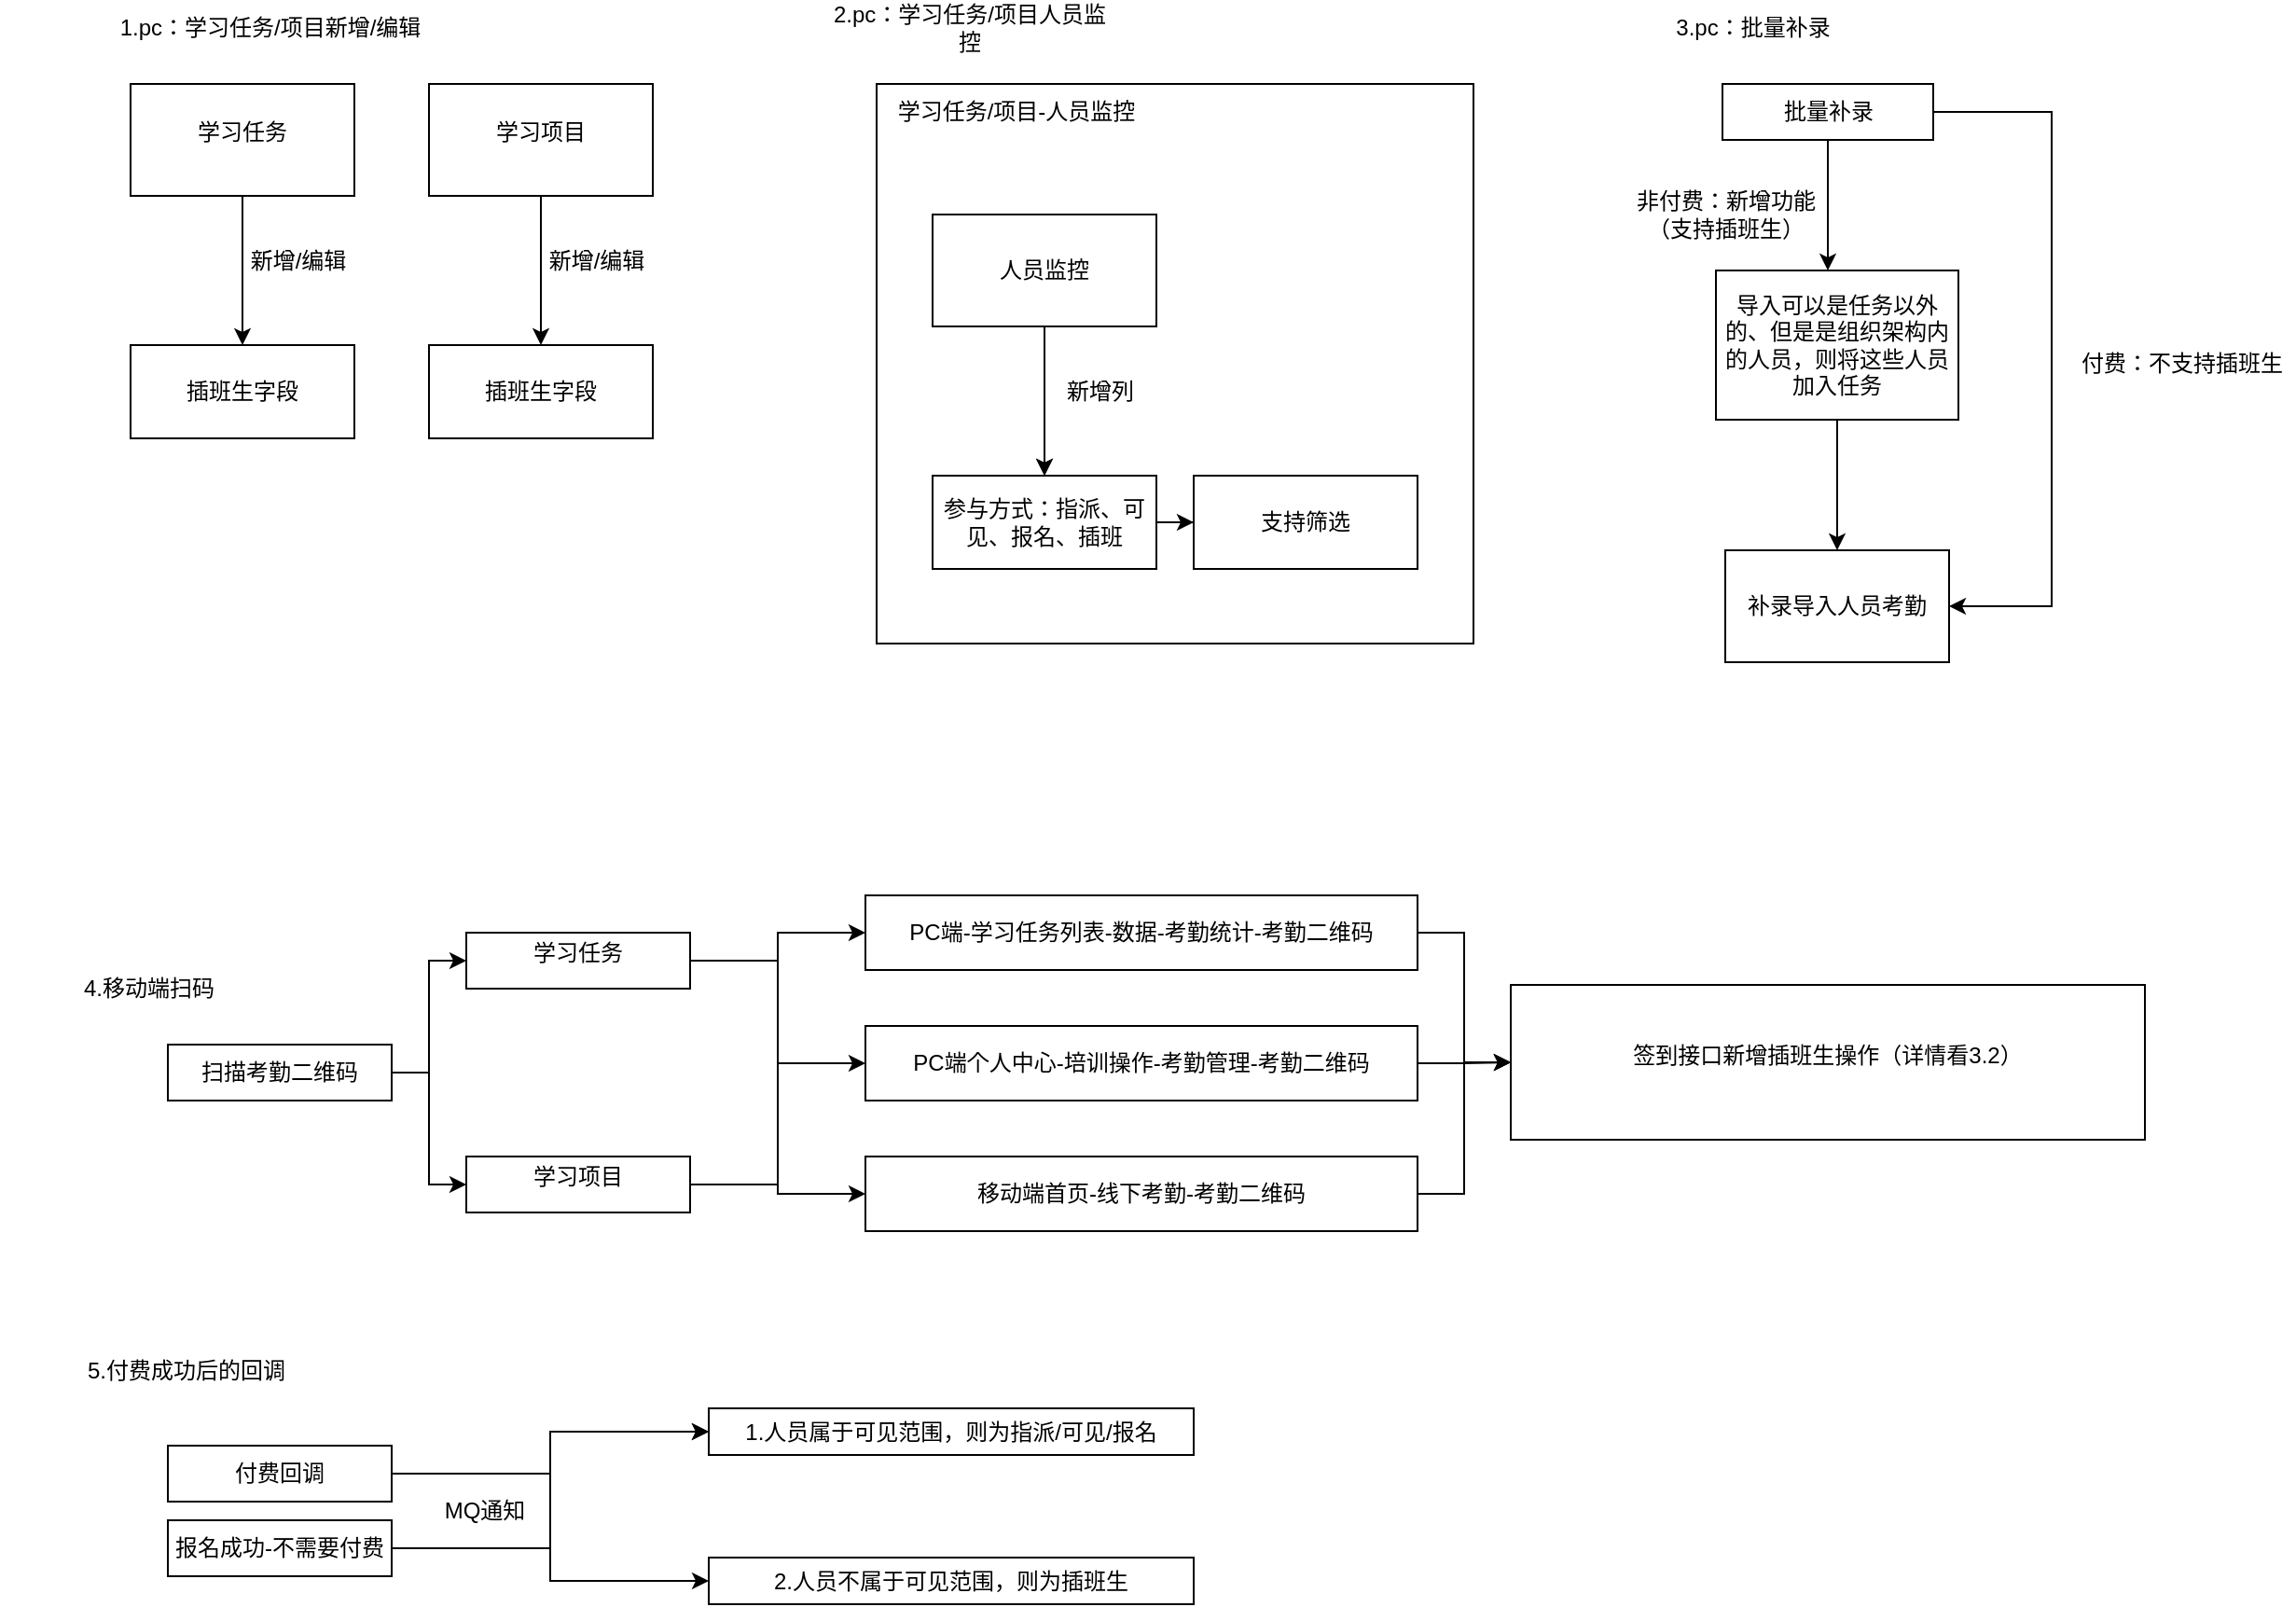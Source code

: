 <mxfile version="15.7.0" type="github">
  <diagram id="QQz61ZircIYbnm9vTsVw" name="第 1 页">
    <mxGraphModel dx="2489" dy="762" grid="1" gridSize="10" guides="1" tooltips="1" connect="1" arrows="1" fold="1" page="1" pageScale="1" pageWidth="827" pageHeight="1169" math="0" shadow="0">
      <root>
        <mxCell id="0" />
        <mxCell id="1" parent="0" />
        <mxCell id="unKhJV9gm8ckkjL5pCyX-3" style="edgeStyle=orthogonalEdgeStyle;rounded=0;orthogonalLoop=1;jettySize=auto;html=1;" parent="1" source="unKhJV9gm8ckkjL5pCyX-1" edge="1">
          <mxGeometry relative="1" as="geometry">
            <mxPoint x="-10" y="200" as="targetPoint" />
          </mxGeometry>
        </mxCell>
        <mxCell id="unKhJV9gm8ckkjL5pCyX-1" value="&lt;div class=&quot;lake-content&quot;&gt;&lt;p id=&quot;ud83db1a8&quot; class=&quot;ne-p&quot; style=&quot;margin: 0 ; padding: 0 ; min-height: 24px&quot;&gt;&lt;span class=&quot;ne-text&quot;&gt;学习任务&lt;/span&gt;&lt;/p&gt;&lt;/div&gt;" style="rounded=0;whiteSpace=wrap;html=1;" parent="1" vertex="1">
          <mxGeometry x="-70" y="60" width="120" height="60" as="geometry" />
        </mxCell>
        <mxCell id="unKhJV9gm8ckkjL5pCyX-8" style="edgeStyle=orthogonalEdgeStyle;rounded=0;orthogonalLoop=1;jettySize=auto;html=1;entryX=0.5;entryY=0;entryDx=0;entryDy=0;" parent="1" source="unKhJV9gm8ckkjL5pCyX-2" target="unKhJV9gm8ckkjL5pCyX-6" edge="1">
          <mxGeometry relative="1" as="geometry" />
        </mxCell>
        <mxCell id="unKhJV9gm8ckkjL5pCyX-2" value="&lt;div class=&quot;lake-content&quot;&gt;&lt;p id=&quot;ud83db1a8&quot; class=&quot;ne-p&quot; style=&quot;margin: 0 ; padding: 0 ; min-height: 24px&quot;&gt;&lt;span class=&quot;ne-text&quot;&gt;学习项目&lt;/span&gt;&lt;/p&gt;&lt;/div&gt;" style="rounded=0;whiteSpace=wrap;html=1;" parent="1" vertex="1">
          <mxGeometry x="90" y="60" width="120" height="60" as="geometry" />
        </mxCell>
        <mxCell id="unKhJV9gm8ckkjL5pCyX-4" value="&lt;div class=&quot;lake-content&quot;&gt;&lt;span class=&quot;ne-text&quot;&gt;插班生字段&lt;/span&gt;&lt;/div&gt;" style="rounded=0;whiteSpace=wrap;html=1;" parent="1" vertex="1">
          <mxGeometry x="-70" y="200" width="120" height="50" as="geometry" />
        </mxCell>
        <mxCell id="unKhJV9gm8ckkjL5pCyX-5" value="新增/编辑" style="text;html=1;strokeColor=none;fillColor=none;align=center;verticalAlign=middle;whiteSpace=wrap;rounded=0;" parent="1" vertex="1">
          <mxGeometry x="-10" y="140" width="60" height="30" as="geometry" />
        </mxCell>
        <mxCell id="unKhJV9gm8ckkjL5pCyX-6" value="&lt;div class=&quot;lake-content&quot;&gt;&lt;span class=&quot;ne-text&quot;&gt;插班生字段&lt;/span&gt;&lt;/div&gt;" style="rounded=0;whiteSpace=wrap;html=1;" parent="1" vertex="1">
          <mxGeometry x="90" y="200" width="120" height="50" as="geometry" />
        </mxCell>
        <mxCell id="unKhJV9gm8ckkjL5pCyX-7" value="新增/编辑" style="text;html=1;strokeColor=none;fillColor=none;align=center;verticalAlign=middle;whiteSpace=wrap;rounded=0;" parent="1" vertex="1">
          <mxGeometry x="150" y="140" width="60" height="30" as="geometry" />
        </mxCell>
        <mxCell id="unKhJV9gm8ckkjL5pCyX-20" value="" style="rounded=0;whiteSpace=wrap;html=1;labelBackgroundColor=#FFFFFF;fontColor=#000000;" parent="1" vertex="1">
          <mxGeometry x="330" y="60" width="320" height="300" as="geometry" />
        </mxCell>
        <mxCell id="unKhJV9gm8ckkjL5pCyX-17" value="线下课-&lt;span style=&quot;font-family: &amp;#34;jetbrains mono&amp;#34; , monospace ; font-size: 9.8pt ; background-color: rgb(255 , 255 , 255)&quot;&gt;course_monitor&lt;/span&gt;" style="rounded=0;whiteSpace=wrap;html=1;" parent="1" vertex="1">
          <mxGeometry x="360" y="130" width="120" height="60" as="geometry" />
        </mxCell>
        <mxCell id="unKhJV9gm8ckkjL5pCyX-18" style="edgeStyle=orthogonalEdgeStyle;rounded=0;orthogonalLoop=1;jettySize=auto;html=1;fontColor=#000000;" parent="1" source="unKhJV9gm8ckkjL5pCyX-17" edge="1">
          <mxGeometry relative="1" as="geometry">
            <mxPoint x="420" y="270" as="targetPoint" />
          </mxGeometry>
        </mxCell>
        <mxCell id="unKhJV9gm8ckkjL5pCyX-27" style="edgeStyle=orthogonalEdgeStyle;rounded=0;orthogonalLoop=1;jettySize=auto;html=1;fontColor=#000000;" parent="1" source="unKhJV9gm8ckkjL5pCyX-19" target="unKhJV9gm8ckkjL5pCyX-26" edge="1">
          <mxGeometry relative="1" as="geometry" />
        </mxCell>
        <mxCell id="unKhJV9gm8ckkjL5pCyX-19" value="&lt;div class=&quot;lake-content&quot;&gt;&lt;span&gt;参与方式&lt;/span&gt;：&lt;span&gt;指派、可见、报名、插班&lt;/span&gt;&lt;/div&gt;" style="rounded=0;whiteSpace=wrap;html=1;" parent="1" vertex="1">
          <mxGeometry x="360" y="270" width="120" height="50" as="geometry" />
        </mxCell>
        <mxCell id="unKhJV9gm8ckkjL5pCyX-21" value="学习任务/项目-人员监控" style="text;html=1;strokeColor=none;fillColor=none;align=center;verticalAlign=middle;whiteSpace=wrap;rounded=0;labelBackgroundColor=#FFFFFF;fontColor=#000000;" parent="1" vertex="1">
          <mxGeometry x="330" y="60" width="150" height="30" as="geometry" />
        </mxCell>
        <mxCell id="unKhJV9gm8ckkjL5pCyX-22" value="&lt;span style=&quot;background-color: rgb(255 , 255 , 255)&quot;&gt;人员监控&lt;/span&gt;" style="rounded=0;whiteSpace=wrap;html=1;" parent="1" vertex="1">
          <mxGeometry x="360" y="130" width="120" height="60" as="geometry" />
        </mxCell>
        <mxCell id="unKhJV9gm8ckkjL5pCyX-23" style="edgeStyle=orthogonalEdgeStyle;rounded=0;orthogonalLoop=1;jettySize=auto;html=1;fontColor=#000000;" parent="1" source="unKhJV9gm8ckkjL5pCyX-22" edge="1">
          <mxGeometry relative="1" as="geometry">
            <mxPoint x="420" y="270" as="targetPoint" />
          </mxGeometry>
        </mxCell>
        <mxCell id="unKhJV9gm8ckkjL5pCyX-26" value="&lt;div class=&quot;lake-content&quot;&gt;支持筛选&lt;/div&gt;" style="rounded=0;whiteSpace=wrap;html=1;" parent="1" vertex="1">
          <mxGeometry x="500" y="270" width="120" height="50" as="geometry" />
        </mxCell>
        <mxCell id="unKhJV9gm8ckkjL5pCyX-48" style="edgeStyle=orthogonalEdgeStyle;rounded=0;orthogonalLoop=1;jettySize=auto;html=1;entryX=0;entryY=0.5;entryDx=0;entryDy=0;fontColor=#000000;" parent="1" source="unKhJV9gm8ckkjL5pCyX-50" target="unKhJV9gm8ckkjL5pCyX-52" edge="1">
          <mxGeometry relative="1" as="geometry" />
        </mxCell>
        <mxCell id="unKhJV9gm8ckkjL5pCyX-49" style="edgeStyle=orthogonalEdgeStyle;rounded=0;orthogonalLoop=1;jettySize=auto;html=1;entryX=0;entryY=0.5;entryDx=0;entryDy=0;fontColor=#000000;" parent="1" source="unKhJV9gm8ckkjL5pCyX-50" target="unKhJV9gm8ckkjL5pCyX-54" edge="1">
          <mxGeometry relative="1" as="geometry" />
        </mxCell>
        <mxCell id="unKhJV9gm8ckkjL5pCyX-50" value="&lt;div class=&quot;lake-content&quot;&gt;&lt;span class=&quot;ne-text&quot;&gt;扫描考勤二维码&lt;/span&gt;&lt;/div&gt;" style="rounded=0;whiteSpace=wrap;html=1;labelBackgroundColor=#FFFFFF;fontColor=#000000;" parent="1" vertex="1">
          <mxGeometry x="-50" y="575" width="120" height="30" as="geometry" />
        </mxCell>
        <mxCell id="unKhJV9gm8ckkjL5pCyX-51" style="edgeStyle=orthogonalEdgeStyle;rounded=0;orthogonalLoop=1;jettySize=auto;html=1;entryX=0;entryY=0.5;entryDx=0;entryDy=0;fontColor=#000000;" parent="1" source="unKhJV9gm8ckkjL5pCyX-52" target="unKhJV9gm8ckkjL5pCyX-58" edge="1">
          <mxGeometry relative="1" as="geometry" />
        </mxCell>
        <mxCell id="unKhJV9gm8ckkjL5pCyX-68" style="edgeStyle=orthogonalEdgeStyle;rounded=0;orthogonalLoop=1;jettySize=auto;html=1;entryX=0;entryY=0.5;entryDx=0;entryDy=0;fontColor=#000000;" parent="1" source="unKhJV9gm8ckkjL5pCyX-52" target="unKhJV9gm8ckkjL5pCyX-66" edge="1">
          <mxGeometry relative="1" as="geometry" />
        </mxCell>
        <mxCell id="unKhJV9gm8ckkjL5pCyX-52" value="&lt;div class=&quot;lake-content&quot;&gt;&lt;p id=&quot;u7b562a75&quot; class=&quot;ne-p&quot; style=&quot;margin: 0 ; padding: 0 ; min-height: 24px&quot;&gt;&lt;span class=&quot;ne-text&quot;&gt;学习任务&lt;/span&gt;&lt;/p&gt;&lt;/div&gt;" style="rounded=0;whiteSpace=wrap;html=1;labelBackgroundColor=#FFFFFF;fontColor=#000000;" parent="1" vertex="1">
          <mxGeometry x="110" y="515" width="120" height="30" as="geometry" />
        </mxCell>
        <mxCell id="unKhJV9gm8ckkjL5pCyX-73" style="edgeStyle=orthogonalEdgeStyle;rounded=0;orthogonalLoop=1;jettySize=auto;html=1;entryX=0;entryY=0.5;entryDx=0;entryDy=0;fontColor=#000000;" parent="1" source="unKhJV9gm8ckkjL5pCyX-54" target="unKhJV9gm8ckkjL5pCyX-65" edge="1">
          <mxGeometry relative="1" as="geometry" />
        </mxCell>
        <mxCell id="unKhJV9gm8ckkjL5pCyX-54" value="&lt;div class=&quot;lake-content&quot;&gt;&lt;p id=&quot;u7b562a75&quot; class=&quot;ne-p&quot; style=&quot;margin: 0 ; padding: 0 ; min-height: 24px&quot;&gt;&lt;span class=&quot;ne-text&quot;&gt;学习项目&lt;/span&gt;&lt;/p&gt;&lt;/div&gt;" style="rounded=0;whiteSpace=wrap;html=1;labelBackgroundColor=#FFFFFF;fontColor=#000000;" parent="1" vertex="1">
          <mxGeometry x="110" y="635" width="120" height="30" as="geometry" />
        </mxCell>
        <mxCell id="unKhJV9gm8ckkjL5pCyX-70" style="edgeStyle=orthogonalEdgeStyle;rounded=0;orthogonalLoop=1;jettySize=auto;html=1;entryX=0;entryY=0.5;entryDx=0;entryDy=0;fontColor=#000000;" parent="1" source="unKhJV9gm8ckkjL5pCyX-58" target="unKhJV9gm8ckkjL5pCyX-69" edge="1">
          <mxGeometry relative="1" as="geometry" />
        </mxCell>
        <mxCell id="unKhJV9gm8ckkjL5pCyX-58" value="&lt;span&gt;PC端-学习任务列表-数据-考勤统计-考勤二维码&lt;/span&gt;" style="rounded=0;whiteSpace=wrap;html=1;labelBackgroundColor=#FFFFFF;fontColor=#000000;" parent="1" vertex="1">
          <mxGeometry x="324" y="495" width="296" height="40" as="geometry" />
        </mxCell>
        <mxCell id="unKhJV9gm8ckkjL5pCyX-71" style="edgeStyle=orthogonalEdgeStyle;rounded=0;orthogonalLoop=1;jettySize=auto;html=1;entryX=0;entryY=0.5;entryDx=0;entryDy=0;fontColor=#000000;" parent="1" source="unKhJV9gm8ckkjL5pCyX-65" target="unKhJV9gm8ckkjL5pCyX-69" edge="1">
          <mxGeometry relative="1" as="geometry" />
        </mxCell>
        <mxCell id="unKhJV9gm8ckkjL5pCyX-65" value="&lt;div class=&quot;lake-content&quot;&gt;&lt;span class=&quot;ne-text&quot;&gt;PC端个人中心-培训操作-考勤管理-考勤二维码&lt;/span&gt;&lt;/div&gt;" style="rounded=0;whiteSpace=wrap;html=1;labelBackgroundColor=#FFFFFF;fontColor=#000000;" parent="1" vertex="1">
          <mxGeometry x="324" y="565" width="296" height="40" as="geometry" />
        </mxCell>
        <mxCell id="unKhJV9gm8ckkjL5pCyX-72" style="edgeStyle=orthogonalEdgeStyle;rounded=0;orthogonalLoop=1;jettySize=auto;html=1;entryX=0;entryY=0.5;entryDx=0;entryDy=0;fontColor=#000000;" parent="1" source="unKhJV9gm8ckkjL5pCyX-66" target="unKhJV9gm8ckkjL5pCyX-69" edge="1">
          <mxGeometry relative="1" as="geometry" />
        </mxCell>
        <mxCell id="unKhJV9gm8ckkjL5pCyX-66" value="&lt;div class=&quot;lake-content&quot;&gt;&lt;span class=&quot;ne-text&quot;&gt;移动端首页-线下考勤-考勤二维码&lt;/span&gt;&lt;/div&gt;" style="rounded=0;whiteSpace=wrap;html=1;labelBackgroundColor=#FFFFFF;fontColor=#000000;" parent="1" vertex="1">
          <mxGeometry x="324" y="635" width="296" height="40" as="geometry" />
        </mxCell>
        <mxCell id="unKhJV9gm8ckkjL5pCyX-69" value="&lt;div class=&quot;lake-content&quot;&gt;&lt;p id=&quot;u7b562a75&quot; class=&quot;ne-p&quot; style=&quot;margin: 0 ; padding: 0 ; min-height: 24px&quot;&gt;&lt;span class=&quot;ne-text&quot;&gt;签到接口新增插班生操作（详情看3.2）&lt;/span&gt;&lt;/p&gt;&lt;/div&gt;" style="rounded=0;whiteSpace=wrap;html=1;labelBackgroundColor=#FFFFFF;fontColor=#000000;" parent="1" vertex="1">
          <mxGeometry x="670" y="543" width="340" height="83" as="geometry" />
        </mxCell>
        <mxCell id="unKhJV9gm8ckkjL5pCyX-75" value="1.pc：学习任务/项目新增/编辑" style="text;html=1;strokeColor=none;fillColor=none;align=center;verticalAlign=middle;whiteSpace=wrap;rounded=0;labelBackgroundColor=#FFFFFF;fontColor=#000000;" parent="1" vertex="1">
          <mxGeometry x="-80" y="20" width="170" height="20" as="geometry" />
        </mxCell>
        <mxCell id="unKhJV9gm8ckkjL5pCyX-76" value="2.pc：学习任务/项目人员监控" style="text;html=1;strokeColor=none;fillColor=none;align=center;verticalAlign=middle;whiteSpace=wrap;rounded=0;labelBackgroundColor=#FFFFFF;fontColor=#000000;" parent="1" vertex="1">
          <mxGeometry x="300" y="20" width="160" height="20" as="geometry" />
        </mxCell>
        <mxCell id="unKhJV9gm8ckkjL5pCyX-77" value="4.移动端扫码" style="text;html=1;strokeColor=none;fillColor=none;align=center;verticalAlign=middle;whiteSpace=wrap;rounded=0;labelBackgroundColor=#FFFFFF;fontColor=#000000;" parent="1" vertex="1">
          <mxGeometry x="-140" y="535" width="160" height="20" as="geometry" />
        </mxCell>
        <mxCell id="unKhJV9gm8ckkjL5pCyX-79" value="新增列" style="text;html=1;strokeColor=none;fillColor=none;align=center;verticalAlign=middle;whiteSpace=wrap;rounded=0;labelBackgroundColor=#FFFFFF;fontColor=#000000;" parent="1" vertex="1">
          <mxGeometry x="420" y="210" width="60" height="30" as="geometry" />
        </mxCell>
        <mxCell id="unKhJV9gm8ckkjL5pCyX-84" value="3.pc：批量补录" style="text;html=1;strokeColor=none;fillColor=none;align=center;verticalAlign=middle;whiteSpace=wrap;rounded=0;labelBackgroundColor=#FFFFFF;fontColor=#000000;" parent="1" vertex="1">
          <mxGeometry x="720" y="20" width="160" height="20" as="geometry" />
        </mxCell>
        <mxCell id="unKhJV9gm8ckkjL5pCyX-86" style="edgeStyle=orthogonalEdgeStyle;rounded=0;orthogonalLoop=1;jettySize=auto;html=1;fontColor=#000000;" parent="1" source="unKhJV9gm8ckkjL5pCyX-85" edge="1">
          <mxGeometry relative="1" as="geometry">
            <mxPoint x="840" y="160" as="targetPoint" />
          </mxGeometry>
        </mxCell>
        <mxCell id="unKhJV9gm8ckkjL5pCyX-91" style="edgeStyle=orthogonalEdgeStyle;rounded=0;orthogonalLoop=1;jettySize=auto;html=1;entryX=1;entryY=0.5;entryDx=0;entryDy=0;fontColor=#000000;" parent="1" source="unKhJV9gm8ckkjL5pCyX-85" target="unKhJV9gm8ckkjL5pCyX-90" edge="1">
          <mxGeometry relative="1" as="geometry">
            <Array as="points">
              <mxPoint x="960" y="75" />
              <mxPoint x="960" y="340" />
            </Array>
          </mxGeometry>
        </mxCell>
        <mxCell id="unKhJV9gm8ckkjL5pCyX-85" value="批量补录" style="rounded=0;whiteSpace=wrap;html=1;labelBackgroundColor=#FFFFFF;fontColor=#000000;" parent="1" vertex="1">
          <mxGeometry x="783.5" y="60" width="113" height="30" as="geometry" />
        </mxCell>
        <mxCell id="unKhJV9gm8ckkjL5pCyX-89" style="edgeStyle=orthogonalEdgeStyle;rounded=0;orthogonalLoop=1;jettySize=auto;html=1;fontColor=#000000;" parent="1" source="unKhJV9gm8ckkjL5pCyX-87" edge="1">
          <mxGeometry relative="1" as="geometry">
            <mxPoint x="845" y="310" as="targetPoint" />
          </mxGeometry>
        </mxCell>
        <mxCell id="unKhJV9gm8ckkjL5pCyX-87" value="导入可以是任务以外的、但是是组织架构内的人员，则将这些人员加入任务" style="rounded=0;whiteSpace=wrap;html=1;labelBackgroundColor=#FFFFFF;fontColor=#000000;" parent="1" vertex="1">
          <mxGeometry x="780" y="160" width="130" height="80" as="geometry" />
        </mxCell>
        <mxCell id="unKhJV9gm8ckkjL5pCyX-88" value="非付费：新增功能（支持插班生）" style="text;html=1;strokeColor=none;fillColor=none;align=center;verticalAlign=middle;whiteSpace=wrap;rounded=0;labelBackgroundColor=#FFFFFF;fontColor=#000000;" parent="1" vertex="1">
          <mxGeometry x="734" y="120" width="103" height="20" as="geometry" />
        </mxCell>
        <mxCell id="unKhJV9gm8ckkjL5pCyX-90" value="补录导入人员考勤" style="rounded=0;whiteSpace=wrap;html=1;labelBackgroundColor=#FFFFFF;fontColor=#000000;" parent="1" vertex="1">
          <mxGeometry x="785" y="310" width="120" height="60" as="geometry" />
        </mxCell>
        <mxCell id="unKhJV9gm8ckkjL5pCyX-92" value="付费：不支持插班生" style="text;html=1;strokeColor=none;fillColor=none;align=center;verticalAlign=middle;whiteSpace=wrap;rounded=0;labelBackgroundColor=#FFFFFF;fontColor=#000000;" parent="1" vertex="1">
          <mxGeometry x="970" y="200" width="120" height="20" as="geometry" />
        </mxCell>
        <mxCell id="IAkv027ogftugQQiBeZh-1" value="5.付费成功后的回调" style="text;html=1;strokeColor=none;fillColor=none;align=center;verticalAlign=middle;whiteSpace=wrap;rounded=0;labelBackgroundColor=#FFFFFF;fontColor=#000000;" vertex="1" parent="1">
          <mxGeometry x="-120" y="740" width="160" height="20" as="geometry" />
        </mxCell>
        <mxCell id="IAkv027ogftugQQiBeZh-3" style="edgeStyle=orthogonalEdgeStyle;rounded=0;orthogonalLoop=1;jettySize=auto;html=1;entryX=0;entryY=0.5;entryDx=0;entryDy=0;" edge="1" parent="1" source="IAkv027ogftugQQiBeZh-2" target="IAkv027ogftugQQiBeZh-5">
          <mxGeometry relative="1" as="geometry">
            <mxPoint x="110" y="835" as="targetPoint" />
          </mxGeometry>
        </mxCell>
        <mxCell id="IAkv027ogftugQQiBeZh-7" style="edgeStyle=orthogonalEdgeStyle;rounded=0;orthogonalLoop=1;jettySize=auto;html=1;entryX=0;entryY=0.5;entryDx=0;entryDy=0;" edge="1" parent="1" source="IAkv027ogftugQQiBeZh-2" target="IAkv027ogftugQQiBeZh-6">
          <mxGeometry relative="1" as="geometry" />
        </mxCell>
        <mxCell id="IAkv027ogftugQQiBeZh-2" value="&lt;div class=&quot;lake-content&quot;&gt;&lt;span class=&quot;ne-text&quot;&gt;付费回调&lt;/span&gt;&lt;/div&gt;" style="rounded=0;whiteSpace=wrap;html=1;labelBackgroundColor=#FFFFFF;fontColor=#000000;" vertex="1" parent="1">
          <mxGeometry x="-50" y="790" width="120" height="30" as="geometry" />
        </mxCell>
        <mxCell id="IAkv027ogftugQQiBeZh-5" value="&lt;div class=&quot;lake-content&quot;&gt;1.人员属于可见范围，则为指派/可见/报名&lt;/div&gt;" style="rounded=0;whiteSpace=wrap;html=1;labelBackgroundColor=#FFFFFF;fontColor=#000000;" vertex="1" parent="1">
          <mxGeometry x="240" y="770" width="260" height="25" as="geometry" />
        </mxCell>
        <mxCell id="IAkv027ogftugQQiBeZh-6" value="&lt;div class=&quot;lake-content&quot;&gt;2.人员不属于可见范围，则为插班生&lt;/div&gt;" style="rounded=0;whiteSpace=wrap;html=1;labelBackgroundColor=#FFFFFF;fontColor=#000000;" vertex="1" parent="1">
          <mxGeometry x="240" y="850" width="260" height="25" as="geometry" />
        </mxCell>
        <mxCell id="IAkv027ogftugQQiBeZh-9" style="edgeStyle=orthogonalEdgeStyle;rounded=0;orthogonalLoop=1;jettySize=auto;html=1;entryX=0;entryY=0.5;entryDx=0;entryDy=0;" edge="1" parent="1" source="IAkv027ogftugQQiBeZh-8" target="IAkv027ogftugQQiBeZh-5">
          <mxGeometry relative="1" as="geometry" />
        </mxCell>
        <mxCell id="IAkv027ogftugQQiBeZh-8" value="&lt;div class=&quot;lake-content&quot;&gt;报名成功-不需要付费&lt;/div&gt;" style="rounded=0;whiteSpace=wrap;html=1;labelBackgroundColor=#FFFFFF;fontColor=#000000;" vertex="1" parent="1">
          <mxGeometry x="-50" y="830" width="120" height="30" as="geometry" />
        </mxCell>
        <mxCell id="IAkv027ogftugQQiBeZh-10" value="MQ通知" style="text;html=1;strokeColor=none;fillColor=none;align=center;verticalAlign=middle;whiteSpace=wrap;rounded=0;" vertex="1" parent="1">
          <mxGeometry x="90" y="810" width="60" height="30" as="geometry" />
        </mxCell>
      </root>
    </mxGraphModel>
  </diagram>
</mxfile>
